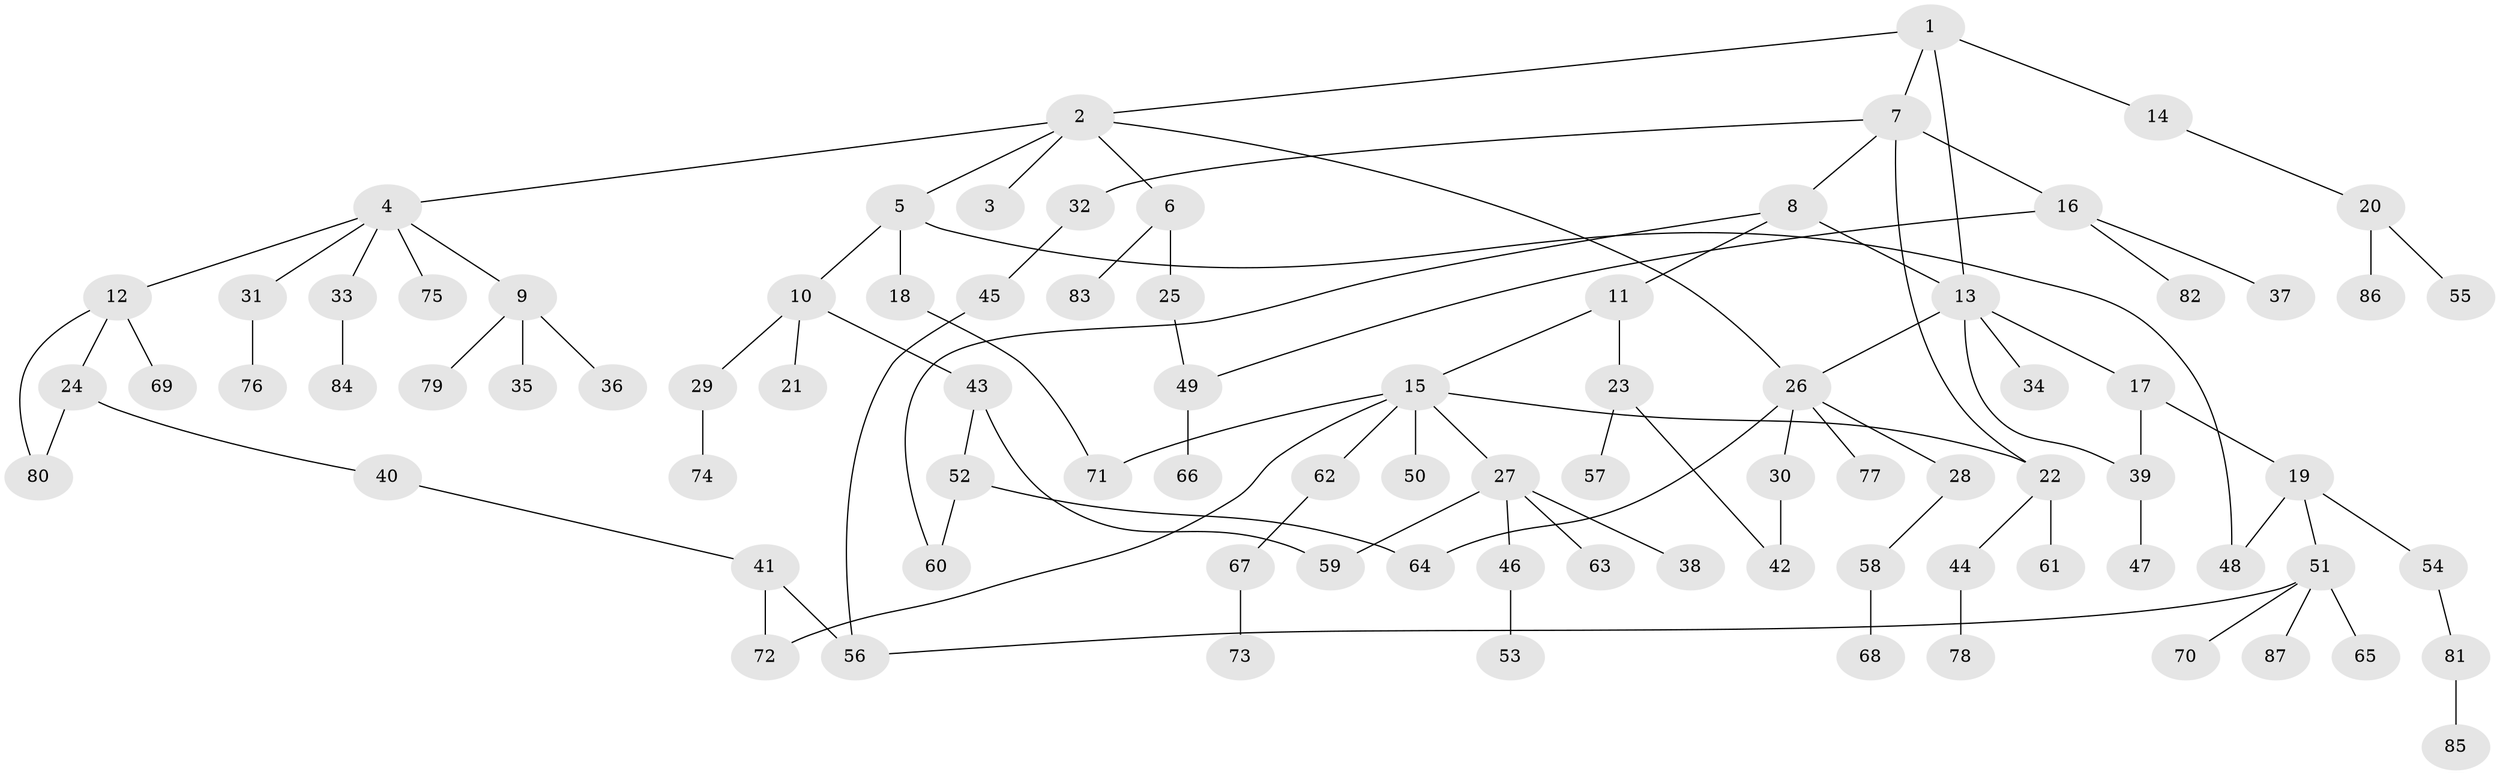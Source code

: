 // Generated by graph-tools (version 1.1) at 2025/01/03/09/25 03:01:02]
// undirected, 87 vertices, 101 edges
graph export_dot {
graph [start="1"]
  node [color=gray90,style=filled];
  1;
  2;
  3;
  4;
  5;
  6;
  7;
  8;
  9;
  10;
  11;
  12;
  13;
  14;
  15;
  16;
  17;
  18;
  19;
  20;
  21;
  22;
  23;
  24;
  25;
  26;
  27;
  28;
  29;
  30;
  31;
  32;
  33;
  34;
  35;
  36;
  37;
  38;
  39;
  40;
  41;
  42;
  43;
  44;
  45;
  46;
  47;
  48;
  49;
  50;
  51;
  52;
  53;
  54;
  55;
  56;
  57;
  58;
  59;
  60;
  61;
  62;
  63;
  64;
  65;
  66;
  67;
  68;
  69;
  70;
  71;
  72;
  73;
  74;
  75;
  76;
  77;
  78;
  79;
  80;
  81;
  82;
  83;
  84;
  85;
  86;
  87;
  1 -- 2;
  1 -- 7;
  1 -- 13;
  1 -- 14;
  2 -- 3;
  2 -- 4;
  2 -- 5;
  2 -- 6;
  2 -- 26;
  4 -- 9;
  4 -- 12;
  4 -- 31;
  4 -- 33;
  4 -- 75;
  5 -- 10;
  5 -- 18;
  5 -- 48;
  6 -- 25;
  6 -- 83;
  7 -- 8;
  7 -- 16;
  7 -- 22;
  7 -- 32;
  8 -- 11;
  8 -- 60;
  8 -- 13;
  9 -- 35;
  9 -- 36;
  9 -- 79;
  10 -- 21;
  10 -- 29;
  10 -- 43;
  11 -- 15;
  11 -- 23;
  12 -- 24;
  12 -- 69;
  12 -- 80;
  13 -- 17;
  13 -- 34;
  13 -- 26;
  13 -- 39;
  14 -- 20;
  15 -- 27;
  15 -- 50;
  15 -- 62;
  15 -- 72;
  15 -- 71;
  15 -- 22;
  16 -- 37;
  16 -- 82;
  16 -- 49;
  17 -- 19;
  17 -- 39;
  18 -- 71;
  19 -- 48;
  19 -- 51;
  19 -- 54;
  20 -- 55;
  20 -- 86;
  22 -- 44;
  22 -- 61;
  23 -- 42;
  23 -- 57;
  24 -- 40;
  24 -- 80;
  25 -- 49;
  26 -- 28;
  26 -- 30;
  26 -- 77;
  26 -- 64;
  27 -- 38;
  27 -- 46;
  27 -- 63;
  27 -- 59;
  28 -- 58;
  29 -- 74;
  30 -- 42;
  31 -- 76;
  32 -- 45;
  33 -- 84;
  39 -- 47;
  40 -- 41;
  41 -- 72;
  41 -- 56;
  43 -- 52;
  43 -- 59;
  44 -- 78;
  45 -- 56;
  46 -- 53;
  49 -- 66;
  51 -- 65;
  51 -- 70;
  51 -- 87;
  51 -- 56;
  52 -- 60;
  52 -- 64;
  54 -- 81;
  58 -- 68;
  62 -- 67;
  67 -- 73;
  81 -- 85;
}
